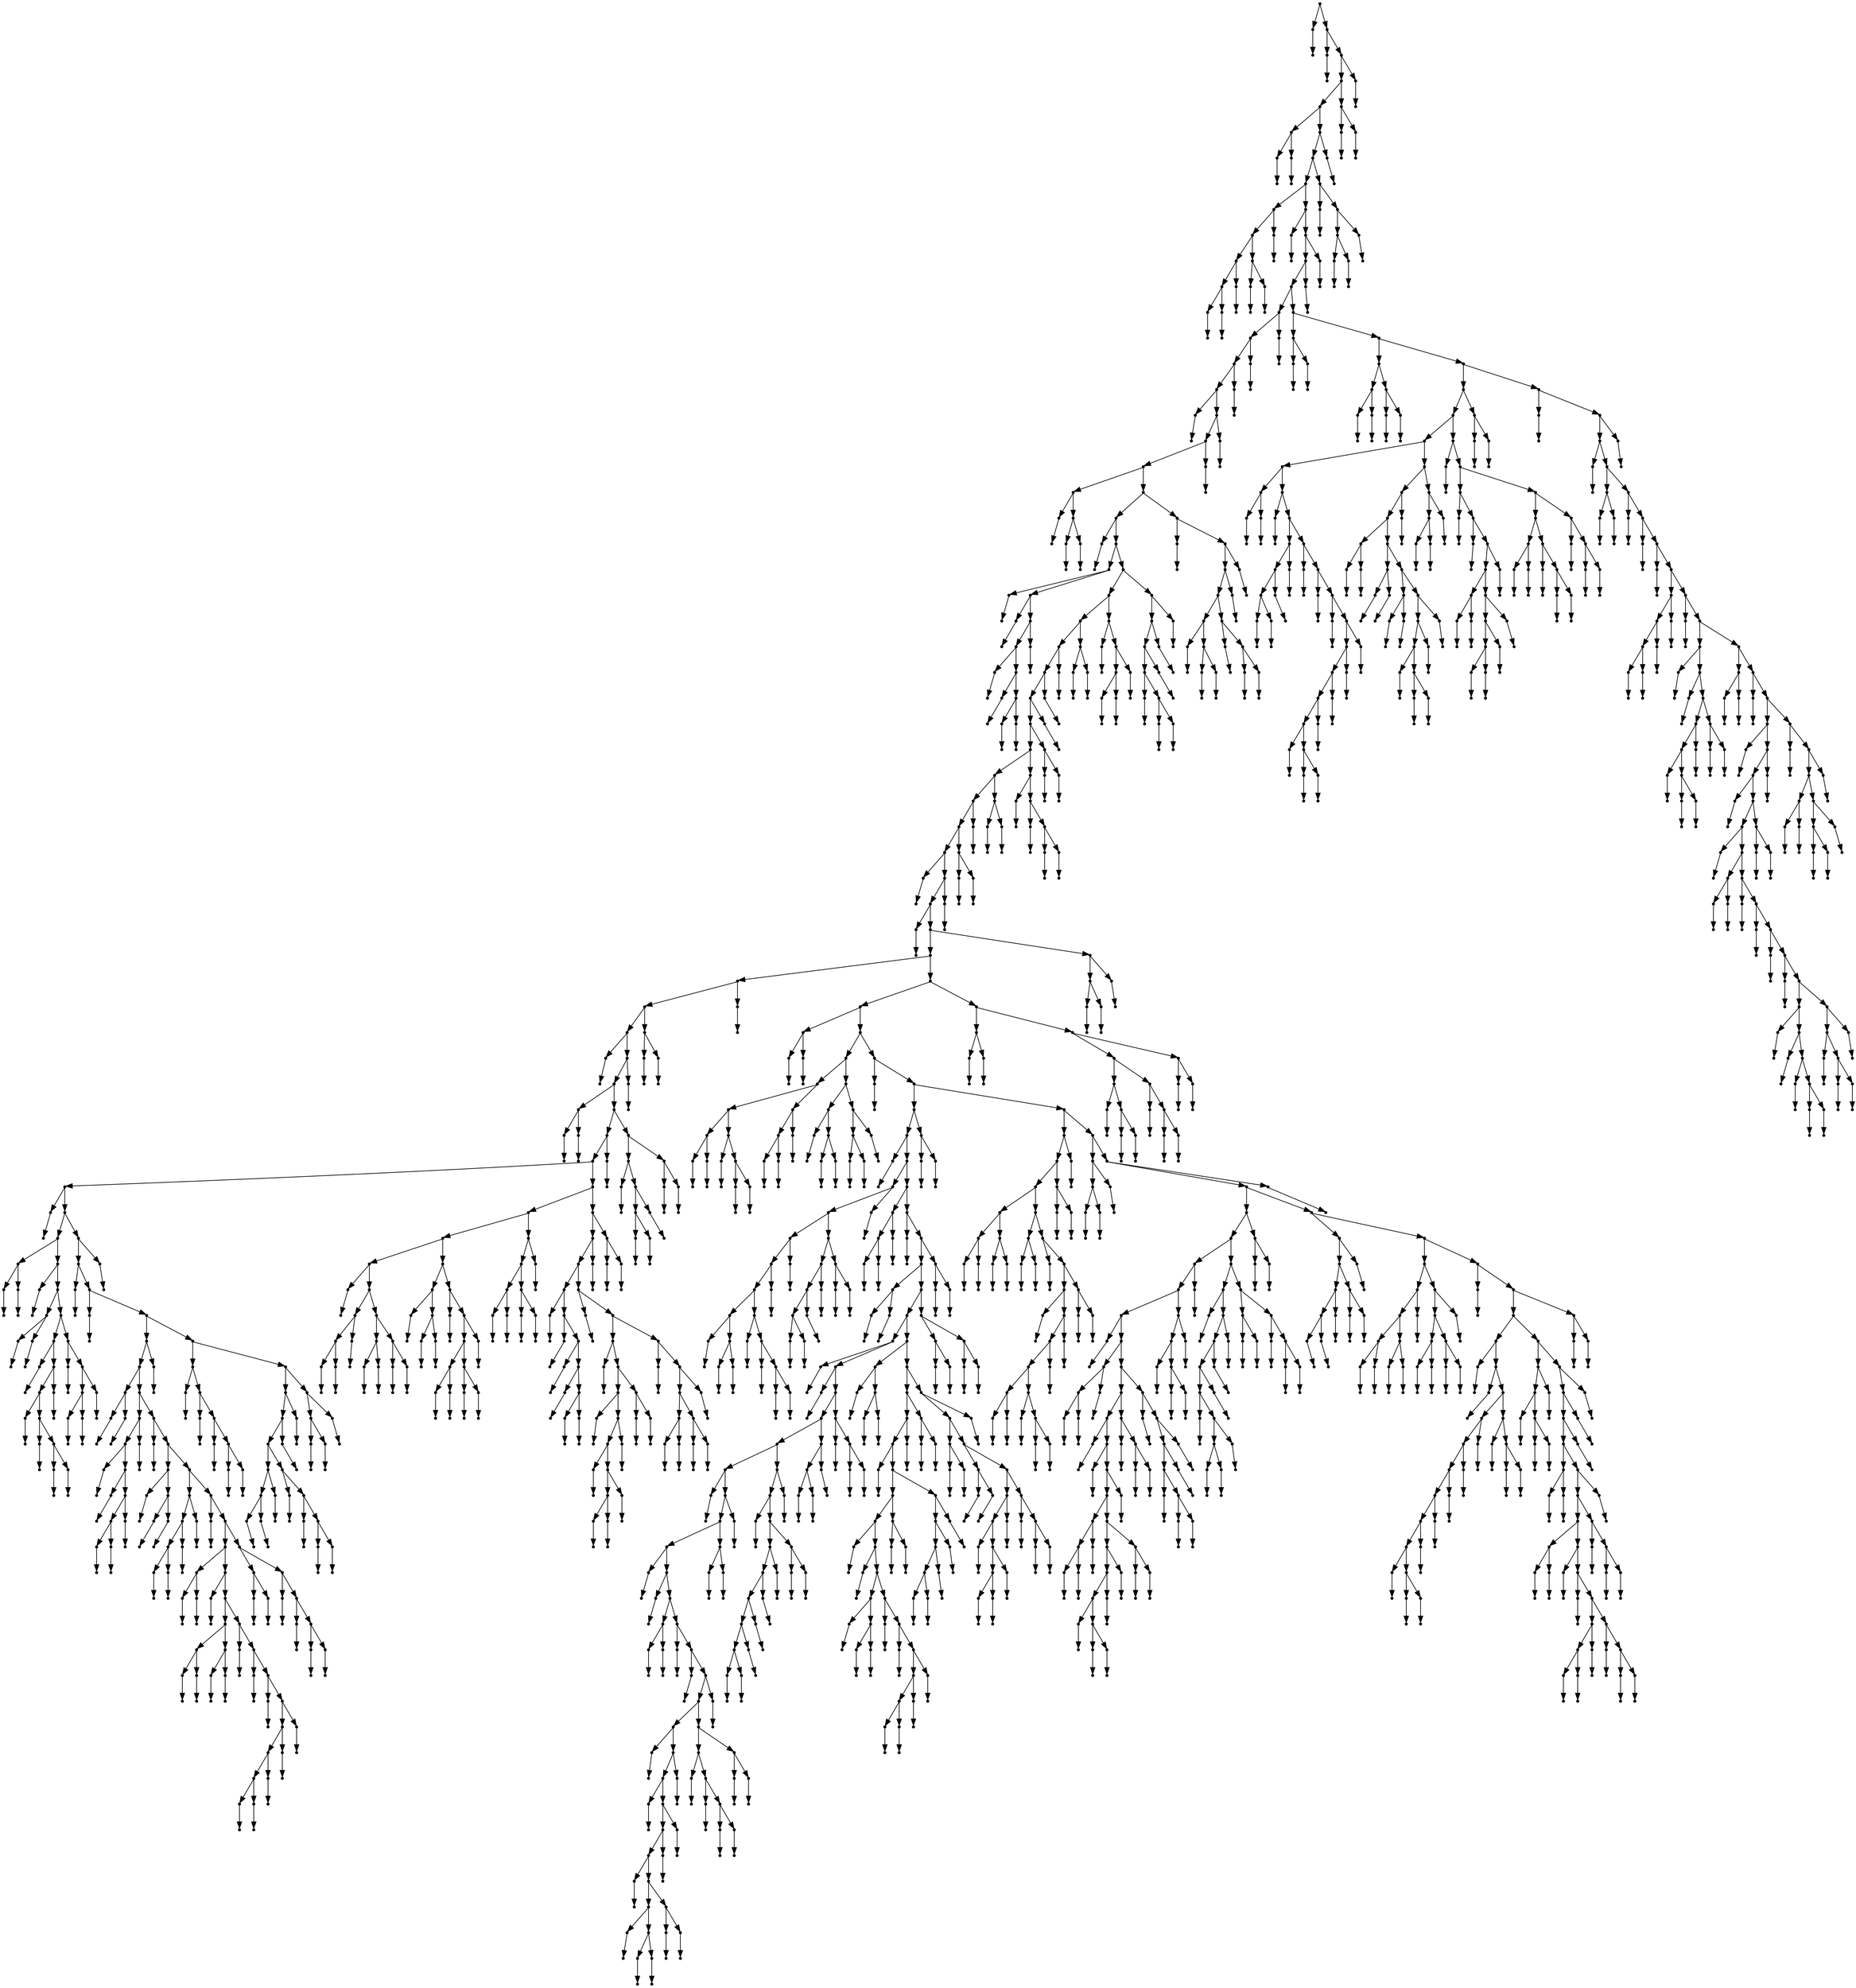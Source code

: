 digraph {
  1774 [shape=point];
  1 [shape=point];
  0 [shape=point];
  1773 [shape=point];
  3 [shape=point];
  2 [shape=point];
  1772 [shape=point];
  1769 [shape=point];
  1763 [shape=point];
  8 [shape=point];
  5 [shape=point];
  4 [shape=point];
  7 [shape=point];
  6 [shape=point];
  1762 [shape=point];
  1759 [shape=point];
  1747 [shape=point];
  25 [shape=point];
  22 [shape=point];
  16 [shape=point];
  13 [shape=point];
  10 [shape=point];
  9 [shape=point];
  12 [shape=point];
  11 [shape=point];
  15 [shape=point];
  14 [shape=point];
  21 [shape=point];
  18 [shape=point];
  17 [shape=point];
  20 [shape=point];
  19 [shape=point];
  24 [shape=point];
  23 [shape=point];
  1746 [shape=point];
  27 [shape=point];
  26 [shape=point];
  1745 [shape=point];
  1742 [shape=point];
  1739 [shape=point];
  1409 [shape=point];
  1406 [shape=point];
  1403 [shape=point];
  1400 [shape=point];
  29 [shape=point];
  28 [shape=point];
  1399 [shape=point];
  1396 [shape=point];
  1393 [shape=point];
  37 [shape=point];
  31 [shape=point];
  30 [shape=point];
  36 [shape=point];
  33 [shape=point];
  32 [shape=point];
  35 [shape=point];
  34 [shape=point];
  1392 [shape=point];
  1365 [shape=point];
  39 [shape=point];
  38 [shape=point];
  1364 [shape=point];
  59 [shape=point];
  41 [shape=point];
  40 [shape=point];
  58 [shape=point];
  43 [shape=point];
  42 [shape=point];
  57 [shape=point];
  54 [shape=point];
  45 [shape=point];
  44 [shape=point];
  53 [shape=point];
  47 [shape=point];
  46 [shape=point];
  52 [shape=point];
  49 [shape=point];
  48 [shape=point];
  51 [shape=point];
  50 [shape=point];
  56 [shape=point];
  55 [shape=point];
  1363 [shape=point];
  1345 [shape=point];
  1333 [shape=point];
  1327 [shape=point];
  1324 [shape=point];
  1321 [shape=point];
  1318 [shape=point];
  1312 [shape=point];
  1300 [shape=point];
  1294 [shape=point];
  1291 [shape=point];
  1285 [shape=point];
  61 [shape=point];
  60 [shape=point];
  1284 [shape=point];
  1281 [shape=point];
  63 [shape=point];
  62 [shape=point];
  1280 [shape=point];
  1271 [shape=point];
  470 [shape=point];
  467 [shape=point];
  461 [shape=point];
  65 [shape=point];
  64 [shape=point];
  460 [shape=point];
  457 [shape=point];
  70 [shape=point];
  67 [shape=point];
  66 [shape=point];
  69 [shape=point];
  68 [shape=point];
  456 [shape=point];
  438 [shape=point];
  435 [shape=point];
  294 [shape=point];
  72 [shape=point];
  71 [shape=point];
  293 [shape=point];
  116 [shape=point];
  77 [shape=point];
  74 [shape=point];
  73 [shape=point];
  76 [shape=point];
  75 [shape=point];
  115 [shape=point];
  79 [shape=point];
  78 [shape=point];
  114 [shape=point];
  84 [shape=point];
  81 [shape=point];
  80 [shape=point];
  83 [shape=point];
  82 [shape=point];
  113 [shape=point];
  101 [shape=point];
  86 [shape=point];
  85 [shape=point];
  100 [shape=point];
  97 [shape=point];
  88 [shape=point];
  87 [shape=point];
  96 [shape=point];
  90 [shape=point];
  89 [shape=point];
  95 [shape=point];
  92 [shape=point];
  91 [shape=point];
  94 [shape=point];
  93 [shape=point];
  99 [shape=point];
  98 [shape=point];
  112 [shape=point];
  103 [shape=point];
  102 [shape=point];
  111 [shape=point];
  108 [shape=point];
  105 [shape=point];
  104 [shape=point];
  107 [shape=point];
  106 [shape=point];
  110 [shape=point];
  109 [shape=point];
  292 [shape=point];
  289 [shape=point];
  118 [shape=point];
  117 [shape=point];
  288 [shape=point];
  120 [shape=point];
  119 [shape=point];
  287 [shape=point];
  236 [shape=point];
  233 [shape=point];
  125 [shape=point];
  122 [shape=point];
  121 [shape=point];
  124 [shape=point];
  123 [shape=point];
  232 [shape=point];
  142 [shape=point];
  139 [shape=point];
  127 [shape=point];
  126 [shape=point];
  138 [shape=point];
  129 [shape=point];
  128 [shape=point];
  137 [shape=point];
  134 [shape=point];
  131 [shape=point];
  130 [shape=point];
  133 [shape=point];
  132 [shape=point];
  136 [shape=point];
  135 [shape=point];
  141 [shape=point];
  140 [shape=point];
  231 [shape=point];
  144 [shape=point];
  143 [shape=point];
  230 [shape=point];
  152 [shape=point];
  146 [shape=point];
  145 [shape=point];
  151 [shape=point];
  148 [shape=point];
  147 [shape=point];
  150 [shape=point];
  149 [shape=point];
  229 [shape=point];
  163 [shape=point];
  160 [shape=point];
  157 [shape=point];
  154 [shape=point];
  153 [shape=point];
  156 [shape=point];
  155 [shape=point];
  159 [shape=point];
  158 [shape=point];
  162 [shape=point];
  161 [shape=point];
  228 [shape=point];
  165 [shape=point];
  164 [shape=point];
  227 [shape=point];
  209 [shape=point];
  170 [shape=point];
  167 [shape=point];
  166 [shape=point];
  169 [shape=point];
  168 [shape=point];
  208 [shape=point];
  172 [shape=point];
  171 [shape=point];
  207 [shape=point];
  183 [shape=point];
  177 [shape=point];
  174 [shape=point];
  173 [shape=point];
  176 [shape=point];
  175 [shape=point];
  182 [shape=point];
  179 [shape=point];
  178 [shape=point];
  181 [shape=point];
  180 [shape=point];
  206 [shape=point];
  185 [shape=point];
  184 [shape=point];
  205 [shape=point];
  187 [shape=point];
  186 [shape=point];
  204 [shape=point];
  189 [shape=point];
  188 [shape=point];
  203 [shape=point];
  200 [shape=point];
  197 [shape=point];
  194 [shape=point];
  191 [shape=point];
  190 [shape=point];
  193 [shape=point];
  192 [shape=point];
  196 [shape=point];
  195 [shape=point];
  199 [shape=point];
  198 [shape=point];
  202 [shape=point];
  201 [shape=point];
  226 [shape=point];
  214 [shape=point];
  211 [shape=point];
  210 [shape=point];
  213 [shape=point];
  212 [shape=point];
  225 [shape=point];
  216 [shape=point];
  215 [shape=point];
  224 [shape=point];
  218 [shape=point];
  217 [shape=point];
  223 [shape=point];
  220 [shape=point];
  219 [shape=point];
  222 [shape=point];
  221 [shape=point];
  235 [shape=point];
  234 [shape=point];
  286 [shape=point];
  250 [shape=point];
  238 [shape=point];
  237 [shape=point];
  249 [shape=point];
  240 [shape=point];
  239 [shape=point];
  248 [shape=point];
  242 [shape=point];
  241 [shape=point];
  247 [shape=point];
  244 [shape=point];
  243 [shape=point];
  246 [shape=point];
  245 [shape=point];
  285 [shape=point];
  276 [shape=point];
  273 [shape=point];
  270 [shape=point];
  258 [shape=point];
  255 [shape=point];
  252 [shape=point];
  251 [shape=point];
  254 [shape=point];
  253 [shape=point];
  257 [shape=point];
  256 [shape=point];
  269 [shape=point];
  260 [shape=point];
  259 [shape=point];
  268 [shape=point];
  262 [shape=point];
  261 [shape=point];
  267 [shape=point];
  264 [shape=point];
  263 [shape=point];
  266 [shape=point];
  265 [shape=point];
  272 [shape=point];
  271 [shape=point];
  275 [shape=point];
  274 [shape=point];
  284 [shape=point];
  281 [shape=point];
  278 [shape=point];
  277 [shape=point];
  280 [shape=point];
  279 [shape=point];
  283 [shape=point];
  282 [shape=point];
  291 [shape=point];
  290 [shape=point];
  434 [shape=point];
  359 [shape=point];
  344 [shape=point];
  317 [shape=point];
  296 [shape=point];
  295 [shape=point];
  316 [shape=point];
  304 [shape=point];
  301 [shape=point];
  298 [shape=point];
  297 [shape=point];
  300 [shape=point];
  299 [shape=point];
  303 [shape=point];
  302 [shape=point];
  315 [shape=point];
  309 [shape=point];
  306 [shape=point];
  305 [shape=point];
  308 [shape=point];
  307 [shape=point];
  314 [shape=point];
  311 [shape=point];
  310 [shape=point];
  313 [shape=point];
  312 [shape=point];
  343 [shape=point];
  325 [shape=point];
  319 [shape=point];
  318 [shape=point];
  324 [shape=point];
  321 [shape=point];
  320 [shape=point];
  323 [shape=point];
  322 [shape=point];
  342 [shape=point];
  327 [shape=point];
  326 [shape=point];
  341 [shape=point];
  338 [shape=point];
  332 [shape=point];
  329 [shape=point];
  328 [shape=point];
  331 [shape=point];
  330 [shape=point];
  337 [shape=point];
  334 [shape=point];
  333 [shape=point];
  336 [shape=point];
  335 [shape=point];
  340 [shape=point];
  339 [shape=point];
  358 [shape=point];
  355 [shape=point];
  349 [shape=point];
  346 [shape=point];
  345 [shape=point];
  348 [shape=point];
  347 [shape=point];
  354 [shape=point];
  351 [shape=point];
  350 [shape=point];
  353 [shape=point];
  352 [shape=point];
  357 [shape=point];
  356 [shape=point];
  433 [shape=point];
  427 [shape=point];
  424 [shape=point];
  376 [shape=point];
  361 [shape=point];
  360 [shape=point];
  375 [shape=point];
  363 [shape=point];
  362 [shape=point];
  374 [shape=point];
  365 [shape=point];
  364 [shape=point];
  373 [shape=point];
  367 [shape=point];
  366 [shape=point];
  372 [shape=point];
  369 [shape=point];
  368 [shape=point];
  371 [shape=point];
  370 [shape=point];
  423 [shape=point];
  378 [shape=point];
  377 [shape=point];
  422 [shape=point];
  404 [shape=point];
  380 [shape=point];
  379 [shape=point];
  403 [shape=point];
  397 [shape=point];
  382 [shape=point];
  381 [shape=point];
  396 [shape=point];
  393 [shape=point];
  384 [shape=point];
  383 [shape=point];
  392 [shape=point];
  389 [shape=point];
  386 [shape=point];
  385 [shape=point];
  388 [shape=point];
  387 [shape=point];
  391 [shape=point];
  390 [shape=point];
  395 [shape=point];
  394 [shape=point];
  402 [shape=point];
  399 [shape=point];
  398 [shape=point];
  401 [shape=point];
  400 [shape=point];
  421 [shape=point];
  406 [shape=point];
  405 [shape=point];
  420 [shape=point];
  417 [shape=point];
  411 [shape=point];
  408 [shape=point];
  407 [shape=point];
  410 [shape=point];
  409 [shape=point];
  416 [shape=point];
  413 [shape=point];
  412 [shape=point];
  415 [shape=point];
  414 [shape=point];
  419 [shape=point];
  418 [shape=point];
  426 [shape=point];
  425 [shape=point];
  432 [shape=point];
  429 [shape=point];
  428 [shape=point];
  431 [shape=point];
  430 [shape=point];
  437 [shape=point];
  436 [shape=point];
  455 [shape=point];
  449 [shape=point];
  440 [shape=point];
  439 [shape=point];
  448 [shape=point];
  445 [shape=point];
  442 [shape=point];
  441 [shape=point];
  444 [shape=point];
  443 [shape=point];
  447 [shape=point];
  446 [shape=point];
  454 [shape=point];
  451 [shape=point];
  450 [shape=point];
  453 [shape=point];
  452 [shape=point];
  459 [shape=point];
  458 [shape=point];
  466 [shape=point];
  463 [shape=point];
  462 [shape=point];
  465 [shape=point];
  464 [shape=point];
  469 [shape=point];
  468 [shape=point];
  1270 [shape=point];
  1240 [shape=point];
  475 [shape=point];
  472 [shape=point];
  471 [shape=point];
  474 [shape=point];
  473 [shape=point];
  1239 [shape=point];
  516 [shape=point];
  498 [shape=point];
  489 [shape=point];
  480 [shape=point];
  477 [shape=point];
  476 [shape=point];
  479 [shape=point];
  478 [shape=point];
  488 [shape=point];
  482 [shape=point];
  481 [shape=point];
  487 [shape=point];
  484 [shape=point];
  483 [shape=point];
  486 [shape=point];
  485 [shape=point];
  497 [shape=point];
  494 [shape=point];
  491 [shape=point];
  490 [shape=point];
  493 [shape=point];
  492 [shape=point];
  496 [shape=point];
  495 [shape=point];
  515 [shape=point];
  506 [shape=point];
  500 [shape=point];
  499 [shape=point];
  505 [shape=point];
  502 [shape=point];
  501 [shape=point];
  504 [shape=point];
  503 [shape=point];
  514 [shape=point];
  511 [shape=point];
  508 [shape=point];
  507 [shape=point];
  510 [shape=point];
  509 [shape=point];
  513 [shape=point];
  512 [shape=point];
  1238 [shape=point];
  518 [shape=point];
  517 [shape=point];
  1237 [shape=point];
  862 [shape=point];
  856 [shape=point];
  520 [shape=point];
  519 [shape=point];
  855 [shape=point];
  567 [shape=point];
  564 [shape=point];
  546 [shape=point];
  543 [shape=point];
  540 [shape=point];
  528 [shape=point];
  522 [shape=point];
  521 [shape=point];
  527 [shape=point];
  524 [shape=point];
  523 [shape=point];
  526 [shape=point];
  525 [shape=point];
  539 [shape=point];
  530 [shape=point];
  529 [shape=point];
  538 [shape=point];
  532 [shape=point];
  531 [shape=point];
  537 [shape=point];
  534 [shape=point];
  533 [shape=point];
  536 [shape=point];
  535 [shape=point];
  542 [shape=point];
  541 [shape=point];
  545 [shape=point];
  544 [shape=point];
  563 [shape=point];
  557 [shape=point];
  554 [shape=point];
  551 [shape=point];
  548 [shape=point];
  547 [shape=point];
  550 [shape=point];
  549 [shape=point];
  553 [shape=point];
  552 [shape=point];
  556 [shape=point];
  555 [shape=point];
  562 [shape=point];
  559 [shape=point];
  558 [shape=point];
  561 [shape=point];
  560 [shape=point];
  566 [shape=point];
  565 [shape=point];
  854 [shape=point];
  575 [shape=point];
  572 [shape=point];
  569 [shape=point];
  568 [shape=point];
  571 [shape=point];
  570 [shape=point];
  574 [shape=point];
  573 [shape=point];
  853 [shape=point];
  577 [shape=point];
  576 [shape=point];
  852 [shape=point];
  846 [shape=point];
  582 [shape=point];
  579 [shape=point];
  578 [shape=point];
  581 [shape=point];
  580 [shape=point];
  845 [shape=point];
  833 [shape=point];
  719 [shape=point];
  584 [shape=point];
  583 [shape=point];
  718 [shape=point];
  586 [shape=point];
  585 [shape=point];
  717 [shape=point];
  708 [shape=point];
  699 [shape=point];
  669 [shape=point];
  588 [shape=point];
  587 [shape=point];
  668 [shape=point];
  665 [shape=point];
  659 [shape=point];
  590 [shape=point];
  589 [shape=point];
  658 [shape=point];
  592 [shape=point];
  591 [shape=point];
  657 [shape=point];
  597 [shape=point];
  594 [shape=point];
  593 [shape=point];
  596 [shape=point];
  595 [shape=point];
  656 [shape=point];
  599 [shape=point];
  598 [shape=point];
  655 [shape=point];
  601 [shape=point];
  600 [shape=point];
  654 [shape=point];
  651 [shape=point];
  633 [shape=point];
  603 [shape=point];
  602 [shape=point];
  632 [shape=point];
  629 [shape=point];
  605 [shape=point];
  604 [shape=point];
  628 [shape=point];
  625 [shape=point];
  622 [shape=point];
  607 [shape=point];
  606 [shape=point];
  621 [shape=point];
  615 [shape=point];
  609 [shape=point];
  608 [shape=point];
  614 [shape=point];
  611 [shape=point];
  610 [shape=point];
  613 [shape=point];
  612 [shape=point];
  620 [shape=point];
  617 [shape=point];
  616 [shape=point];
  619 [shape=point];
  618 [shape=point];
  624 [shape=point];
  623 [shape=point];
  627 [shape=point];
  626 [shape=point];
  631 [shape=point];
  630 [shape=point];
  650 [shape=point];
  644 [shape=point];
  635 [shape=point];
  634 [shape=point];
  643 [shape=point];
  637 [shape=point];
  636 [shape=point];
  642 [shape=point];
  639 [shape=point];
  638 [shape=point];
  641 [shape=point];
  640 [shape=point];
  649 [shape=point];
  646 [shape=point];
  645 [shape=point];
  648 [shape=point];
  647 [shape=point];
  653 [shape=point];
  652 [shape=point];
  664 [shape=point];
  661 [shape=point];
  660 [shape=point];
  663 [shape=point];
  662 [shape=point];
  667 [shape=point];
  666 [shape=point];
  698 [shape=point];
  695 [shape=point];
  671 [shape=point];
  670 [shape=point];
  694 [shape=point];
  688 [shape=point];
  685 [shape=point];
  682 [shape=point];
  679 [shape=point];
  676 [shape=point];
  673 [shape=point];
  672 [shape=point];
  675 [shape=point];
  674 [shape=point];
  678 [shape=point];
  677 [shape=point];
  681 [shape=point];
  680 [shape=point];
  684 [shape=point];
  683 [shape=point];
  687 [shape=point];
  686 [shape=point];
  693 [shape=point];
  690 [shape=point];
  689 [shape=point];
  692 [shape=point];
  691 [shape=point];
  697 [shape=point];
  696 [shape=point];
  707 [shape=point];
  704 [shape=point];
  701 [shape=point];
  700 [shape=point];
  703 [shape=point];
  702 [shape=point];
  706 [shape=point];
  705 [shape=point];
  716 [shape=point];
  710 [shape=point];
  709 [shape=point];
  715 [shape=point];
  712 [shape=point];
  711 [shape=point];
  714 [shape=point];
  713 [shape=point];
  832 [shape=point];
  727 [shape=point];
  721 [shape=point];
  720 [shape=point];
  726 [shape=point];
  723 [shape=point];
  722 [shape=point];
  725 [shape=point];
  724 [shape=point];
  831 [shape=point];
  792 [shape=point];
  786 [shape=point];
  783 [shape=point];
  729 [shape=point];
  728 [shape=point];
  782 [shape=point];
  767 [shape=point];
  761 [shape=point];
  731 [shape=point];
  730 [shape=point];
  760 [shape=point];
  733 [shape=point];
  732 [shape=point];
  759 [shape=point];
  741 [shape=point];
  735 [shape=point];
  734 [shape=point];
  740 [shape=point];
  737 [shape=point];
  736 [shape=point];
  739 [shape=point];
  738 [shape=point];
  758 [shape=point];
  743 [shape=point];
  742 [shape=point];
  757 [shape=point];
  745 [shape=point];
  744 [shape=point];
  756 [shape=point];
  753 [shape=point];
  750 [shape=point];
  747 [shape=point];
  746 [shape=point];
  749 [shape=point];
  748 [shape=point];
  752 [shape=point];
  751 [shape=point];
  755 [shape=point];
  754 [shape=point];
  766 [shape=point];
  763 [shape=point];
  762 [shape=point];
  765 [shape=point];
  764 [shape=point];
  781 [shape=point];
  778 [shape=point];
  775 [shape=point];
  772 [shape=point];
  769 [shape=point];
  768 [shape=point];
  771 [shape=point];
  770 [shape=point];
  774 [shape=point];
  773 [shape=point];
  777 [shape=point];
  776 [shape=point];
  780 [shape=point];
  779 [shape=point];
  785 [shape=point];
  784 [shape=point];
  791 [shape=point];
  788 [shape=point];
  787 [shape=point];
  790 [shape=point];
  789 [shape=point];
  830 [shape=point];
  827 [shape=point];
  797 [shape=point];
  794 [shape=point];
  793 [shape=point];
  796 [shape=point];
  795 [shape=point];
  826 [shape=point];
  802 [shape=point];
  799 [shape=point];
  798 [shape=point];
  801 [shape=point];
  800 [shape=point];
  825 [shape=point];
  816 [shape=point];
  813 [shape=point];
  804 [shape=point];
  803 [shape=point];
  812 [shape=point];
  809 [shape=point];
  806 [shape=point];
  805 [shape=point];
  808 [shape=point];
  807 [shape=point];
  811 [shape=point];
  810 [shape=point];
  815 [shape=point];
  814 [shape=point];
  824 [shape=point];
  818 [shape=point];
  817 [shape=point];
  823 [shape=point];
  820 [shape=point];
  819 [shape=point];
  822 [shape=point];
  821 [shape=point];
  829 [shape=point];
  828 [shape=point];
  844 [shape=point];
  838 [shape=point];
  835 [shape=point];
  834 [shape=point];
  837 [shape=point];
  836 [shape=point];
  843 [shape=point];
  840 [shape=point];
  839 [shape=point];
  842 [shape=point];
  841 [shape=point];
  851 [shape=point];
  848 [shape=point];
  847 [shape=point];
  850 [shape=point];
  849 [shape=point];
  861 [shape=point];
  858 [shape=point];
  857 [shape=point];
  860 [shape=point];
  859 [shape=point];
  1236 [shape=point];
  921 [shape=point];
  918 [shape=point];
  912 [shape=point];
  873 [shape=point];
  867 [shape=point];
  864 [shape=point];
  863 [shape=point];
  866 [shape=point];
  865 [shape=point];
  872 [shape=point];
  869 [shape=point];
  868 [shape=point];
  871 [shape=point];
  870 [shape=point];
  911 [shape=point];
  878 [shape=point];
  875 [shape=point];
  874 [shape=point];
  877 [shape=point];
  876 [shape=point];
  910 [shape=point];
  880 [shape=point];
  879 [shape=point];
  909 [shape=point];
  903 [shape=point];
  882 [shape=point];
  881 [shape=point];
  902 [shape=point];
  899 [shape=point];
  896 [shape=point];
  887 [shape=point];
  884 [shape=point];
  883 [shape=point];
  886 [shape=point];
  885 [shape=point];
  895 [shape=point];
  889 [shape=point];
  888 [shape=point];
  894 [shape=point];
  891 [shape=point];
  890 [shape=point];
  893 [shape=point];
  892 [shape=point];
  898 [shape=point];
  897 [shape=point];
  901 [shape=point];
  900 [shape=point];
  908 [shape=point];
  905 [shape=point];
  904 [shape=point];
  907 [shape=point];
  906 [shape=point];
  917 [shape=point];
  914 [shape=point];
  913 [shape=point];
  916 [shape=point];
  915 [shape=point];
  920 [shape=point];
  919 [shape=point];
  1235 [shape=point];
  929 [shape=point];
  926 [shape=point];
  923 [shape=point];
  922 [shape=point];
  925 [shape=point];
  924 [shape=point];
  928 [shape=point];
  927 [shape=point];
  1234 [shape=point];
  1231 [shape=point];
  1066 [shape=point];
  1060 [shape=point];
  1021 [shape=point];
  1018 [shape=point];
  1006 [shape=point];
  931 [shape=point];
  930 [shape=point];
  1005 [shape=point];
  939 [shape=point];
  936 [shape=point];
  933 [shape=point];
  932 [shape=point];
  935 [shape=point];
  934 [shape=point];
  938 [shape=point];
  937 [shape=point];
  1004 [shape=point];
  986 [shape=point];
  977 [shape=point];
  941 [shape=point];
  940 [shape=point];
  976 [shape=point];
  943 [shape=point];
  942 [shape=point];
  975 [shape=point];
  972 [shape=point];
  951 [shape=point];
  948 [shape=point];
  945 [shape=point];
  944 [shape=point];
  947 [shape=point];
  946 [shape=point];
  950 [shape=point];
  949 [shape=point];
  971 [shape=point];
  965 [shape=point];
  962 [shape=point];
  959 [shape=point];
  953 [shape=point];
  952 [shape=point];
  958 [shape=point];
  955 [shape=point];
  954 [shape=point];
  957 [shape=point];
  956 [shape=point];
  961 [shape=point];
  960 [shape=point];
  964 [shape=point];
  963 [shape=point];
  970 [shape=point];
  967 [shape=point];
  966 [shape=point];
  969 [shape=point];
  968 [shape=point];
  974 [shape=point];
  973 [shape=point];
  985 [shape=point];
  979 [shape=point];
  978 [shape=point];
  984 [shape=point];
  981 [shape=point];
  980 [shape=point];
  983 [shape=point];
  982 [shape=point];
  1003 [shape=point];
  988 [shape=point];
  987 [shape=point];
  1002 [shape=point];
  999 [shape=point];
  996 [shape=point];
  990 [shape=point];
  989 [shape=point];
  995 [shape=point];
  992 [shape=point];
  991 [shape=point];
  994 [shape=point];
  993 [shape=point];
  998 [shape=point];
  997 [shape=point];
  1001 [shape=point];
  1000 [shape=point];
  1017 [shape=point];
  1014 [shape=point];
  1008 [shape=point];
  1007 [shape=point];
  1013 [shape=point];
  1010 [shape=point];
  1009 [shape=point];
  1012 [shape=point];
  1011 [shape=point];
  1016 [shape=point];
  1015 [shape=point];
  1020 [shape=point];
  1019 [shape=point];
  1059 [shape=point];
  1044 [shape=point];
  1023 [shape=point];
  1022 [shape=point];
  1043 [shape=point];
  1040 [shape=point];
  1037 [shape=point];
  1034 [shape=point];
  1025 [shape=point];
  1024 [shape=point];
  1033 [shape=point];
  1030 [shape=point];
  1027 [shape=point];
  1026 [shape=point];
  1029 [shape=point];
  1028 [shape=point];
  1032 [shape=point];
  1031 [shape=point];
  1036 [shape=point];
  1035 [shape=point];
  1039 [shape=point];
  1038 [shape=point];
  1042 [shape=point];
  1041 [shape=point];
  1058 [shape=point];
  1049 [shape=point];
  1046 [shape=point];
  1045 [shape=point];
  1048 [shape=point];
  1047 [shape=point];
  1057 [shape=point];
  1051 [shape=point];
  1050 [shape=point];
  1056 [shape=point];
  1053 [shape=point];
  1052 [shape=point];
  1055 [shape=point];
  1054 [shape=point];
  1065 [shape=point];
  1062 [shape=point];
  1061 [shape=point];
  1064 [shape=point];
  1063 [shape=point];
  1230 [shape=point];
  1083 [shape=point];
  1080 [shape=point];
  1074 [shape=point];
  1071 [shape=point];
  1068 [shape=point];
  1067 [shape=point];
  1070 [shape=point];
  1069 [shape=point];
  1073 [shape=point];
  1072 [shape=point];
  1079 [shape=point];
  1076 [shape=point];
  1075 [shape=point];
  1078 [shape=point];
  1077 [shape=point];
  1082 [shape=point];
  1081 [shape=point];
  1229 [shape=point];
  1112 [shape=point];
  1097 [shape=point];
  1094 [shape=point];
  1088 [shape=point];
  1085 [shape=point];
  1084 [shape=point];
  1087 [shape=point];
  1086 [shape=point];
  1093 [shape=point];
  1090 [shape=point];
  1089 [shape=point];
  1092 [shape=point];
  1091 [shape=point];
  1096 [shape=point];
  1095 [shape=point];
  1111 [shape=point];
  1108 [shape=point];
  1102 [shape=point];
  1099 [shape=point];
  1098 [shape=point];
  1101 [shape=point];
  1100 [shape=point];
  1107 [shape=point];
  1104 [shape=point];
  1103 [shape=point];
  1106 [shape=point];
  1105 [shape=point];
  1110 [shape=point];
  1109 [shape=point];
  1228 [shape=point];
  1114 [shape=point];
  1113 [shape=point];
  1227 [shape=point];
  1221 [shape=point];
  1152 [shape=point];
  1116 [shape=point];
  1115 [shape=point];
  1151 [shape=point];
  1118 [shape=point];
  1117 [shape=point];
  1150 [shape=point];
  1141 [shape=point];
  1138 [shape=point];
  1135 [shape=point];
  1132 [shape=point];
  1129 [shape=point];
  1126 [shape=point];
  1120 [shape=point];
  1119 [shape=point];
  1125 [shape=point];
  1122 [shape=point];
  1121 [shape=point];
  1124 [shape=point];
  1123 [shape=point];
  1128 [shape=point];
  1127 [shape=point];
  1131 [shape=point];
  1130 [shape=point];
  1134 [shape=point];
  1133 [shape=point];
  1137 [shape=point];
  1136 [shape=point];
  1140 [shape=point];
  1139 [shape=point];
  1149 [shape=point];
  1143 [shape=point];
  1142 [shape=point];
  1148 [shape=point];
  1145 [shape=point];
  1144 [shape=point];
  1147 [shape=point];
  1146 [shape=point];
  1220 [shape=point];
  1163 [shape=point];
  1160 [shape=point];
  1154 [shape=point];
  1153 [shape=point];
  1159 [shape=point];
  1156 [shape=point];
  1155 [shape=point];
  1158 [shape=point];
  1157 [shape=point];
  1162 [shape=point];
  1161 [shape=point];
  1219 [shape=point];
  1216 [shape=point];
  1213 [shape=point];
  1210 [shape=point];
  1168 [shape=point];
  1165 [shape=point];
  1164 [shape=point];
  1167 [shape=point];
  1166 [shape=point];
  1209 [shape=point];
  1206 [shape=point];
  1197 [shape=point];
  1173 [shape=point];
  1170 [shape=point];
  1169 [shape=point];
  1172 [shape=point];
  1171 [shape=point];
  1196 [shape=point];
  1175 [shape=point];
  1174 [shape=point];
  1195 [shape=point];
  1177 [shape=point];
  1176 [shape=point];
  1194 [shape=point];
  1185 [shape=point];
  1182 [shape=point];
  1179 [shape=point];
  1178 [shape=point];
  1181 [shape=point];
  1180 [shape=point];
  1184 [shape=point];
  1183 [shape=point];
  1193 [shape=point];
  1187 [shape=point];
  1186 [shape=point];
  1192 [shape=point];
  1189 [shape=point];
  1188 [shape=point];
  1191 [shape=point];
  1190 [shape=point];
  1205 [shape=point];
  1199 [shape=point];
  1198 [shape=point];
  1204 [shape=point];
  1201 [shape=point];
  1200 [shape=point];
  1203 [shape=point];
  1202 [shape=point];
  1208 [shape=point];
  1207 [shape=point];
  1212 [shape=point];
  1211 [shape=point];
  1215 [shape=point];
  1214 [shape=point];
  1218 [shape=point];
  1217 [shape=point];
  1226 [shape=point];
  1223 [shape=point];
  1222 [shape=point];
  1225 [shape=point];
  1224 [shape=point];
  1233 [shape=point];
  1232 [shape=point];
  1269 [shape=point];
  1245 [shape=point];
  1242 [shape=point];
  1241 [shape=point];
  1244 [shape=point];
  1243 [shape=point];
  1268 [shape=point];
  1262 [shape=point];
  1253 [shape=point];
  1247 [shape=point];
  1246 [shape=point];
  1252 [shape=point];
  1249 [shape=point];
  1248 [shape=point];
  1251 [shape=point];
  1250 [shape=point];
  1261 [shape=point];
  1255 [shape=point];
  1254 [shape=point];
  1260 [shape=point];
  1257 [shape=point];
  1256 [shape=point];
  1259 [shape=point];
  1258 [shape=point];
  1267 [shape=point];
  1264 [shape=point];
  1263 [shape=point];
  1266 [shape=point];
  1265 [shape=point];
  1279 [shape=point];
  1276 [shape=point];
  1273 [shape=point];
  1272 [shape=point];
  1275 [shape=point];
  1274 [shape=point];
  1278 [shape=point];
  1277 [shape=point];
  1283 [shape=point];
  1282 [shape=point];
  1290 [shape=point];
  1287 [shape=point];
  1286 [shape=point];
  1289 [shape=point];
  1288 [shape=point];
  1293 [shape=point];
  1292 [shape=point];
  1299 [shape=point];
  1296 [shape=point];
  1295 [shape=point];
  1298 [shape=point];
  1297 [shape=point];
  1311 [shape=point];
  1302 [shape=point];
  1301 [shape=point];
  1310 [shape=point];
  1304 [shape=point];
  1303 [shape=point];
  1309 [shape=point];
  1306 [shape=point];
  1305 [shape=point];
  1308 [shape=point];
  1307 [shape=point];
  1317 [shape=point];
  1314 [shape=point];
  1313 [shape=point];
  1316 [shape=point];
  1315 [shape=point];
  1320 [shape=point];
  1319 [shape=point];
  1323 [shape=point];
  1322 [shape=point];
  1326 [shape=point];
  1325 [shape=point];
  1332 [shape=point];
  1329 [shape=point];
  1328 [shape=point];
  1331 [shape=point];
  1330 [shape=point];
  1344 [shape=point];
  1335 [shape=point];
  1334 [shape=point];
  1343 [shape=point];
  1340 [shape=point];
  1337 [shape=point];
  1336 [shape=point];
  1339 [shape=point];
  1338 [shape=point];
  1342 [shape=point];
  1341 [shape=point];
  1362 [shape=point];
  1359 [shape=point];
  1356 [shape=point];
  1353 [shape=point];
  1347 [shape=point];
  1346 [shape=point];
  1352 [shape=point];
  1349 [shape=point];
  1348 [shape=point];
  1351 [shape=point];
  1350 [shape=point];
  1355 [shape=point];
  1354 [shape=point];
  1358 [shape=point];
  1357 [shape=point];
  1361 [shape=point];
  1360 [shape=point];
  1391 [shape=point];
  1367 [shape=point];
  1366 [shape=point];
  1390 [shape=point];
  1387 [shape=point];
  1384 [shape=point];
  1375 [shape=point];
  1369 [shape=point];
  1368 [shape=point];
  1374 [shape=point];
  1371 [shape=point];
  1370 [shape=point];
  1373 [shape=point];
  1372 [shape=point];
  1383 [shape=point];
  1377 [shape=point];
  1376 [shape=point];
  1382 [shape=point];
  1379 [shape=point];
  1378 [shape=point];
  1381 [shape=point];
  1380 [shape=point];
  1386 [shape=point];
  1385 [shape=point];
  1389 [shape=point];
  1388 [shape=point];
  1395 [shape=point];
  1394 [shape=point];
  1398 [shape=point];
  1397 [shape=point];
  1402 [shape=point];
  1401 [shape=point];
  1405 [shape=point];
  1404 [shape=point];
  1408 [shape=point];
  1407 [shape=point];
  1738 [shape=point];
  1414 [shape=point];
  1411 [shape=point];
  1410 [shape=point];
  1413 [shape=point];
  1412 [shape=point];
  1737 [shape=point];
  1425 [shape=point];
  1419 [shape=point];
  1416 [shape=point];
  1415 [shape=point];
  1418 [shape=point];
  1417 [shape=point];
  1424 [shape=point];
  1421 [shape=point];
  1420 [shape=point];
  1423 [shape=point];
  1422 [shape=point];
  1736 [shape=point];
  1580 [shape=point];
  1574 [shape=point];
  1520 [shape=point];
  1475 [shape=point];
  1430 [shape=point];
  1427 [shape=point];
  1426 [shape=point];
  1429 [shape=point];
  1428 [shape=point];
  1474 [shape=point];
  1432 [shape=point];
  1431 [shape=point];
  1473 [shape=point];
  1443 [shape=point];
  1440 [shape=point];
  1437 [shape=point];
  1434 [shape=point];
  1433 [shape=point];
  1436 [shape=point];
  1435 [shape=point];
  1439 [shape=point];
  1438 [shape=point];
  1442 [shape=point];
  1441 [shape=point];
  1472 [shape=point];
  1445 [shape=point];
  1444 [shape=point];
  1471 [shape=point];
  1447 [shape=point];
  1446 [shape=point];
  1470 [shape=point];
  1449 [shape=point];
  1448 [shape=point];
  1469 [shape=point];
  1466 [shape=point];
  1463 [shape=point];
  1460 [shape=point];
  1457 [shape=point];
  1451 [shape=point];
  1450 [shape=point];
  1456 [shape=point];
  1453 [shape=point];
  1452 [shape=point];
  1455 [shape=point];
  1454 [shape=point];
  1459 [shape=point];
  1458 [shape=point];
  1462 [shape=point];
  1461 [shape=point];
  1465 [shape=point];
  1464 [shape=point];
  1468 [shape=point];
  1467 [shape=point];
  1519 [shape=point];
  1510 [shape=point];
  1507 [shape=point];
  1480 [shape=point];
  1477 [shape=point];
  1476 [shape=point];
  1479 [shape=point];
  1478 [shape=point];
  1506 [shape=point];
  1485 [shape=point];
  1482 [shape=point];
  1481 [shape=point];
  1484 [shape=point];
  1483 [shape=point];
  1505 [shape=point];
  1490 [shape=point];
  1487 [shape=point];
  1486 [shape=point];
  1489 [shape=point];
  1488 [shape=point];
  1504 [shape=point];
  1501 [shape=point];
  1498 [shape=point];
  1492 [shape=point];
  1491 [shape=point];
  1497 [shape=point];
  1494 [shape=point];
  1493 [shape=point];
  1496 [shape=point];
  1495 [shape=point];
  1500 [shape=point];
  1499 [shape=point];
  1503 [shape=point];
  1502 [shape=point];
  1509 [shape=point];
  1508 [shape=point];
  1518 [shape=point];
  1515 [shape=point];
  1512 [shape=point];
  1511 [shape=point];
  1514 [shape=point];
  1513 [shape=point];
  1517 [shape=point];
  1516 [shape=point];
  1573 [shape=point];
  1522 [shape=point];
  1521 [shape=point];
  1572 [shape=point];
  1548 [shape=point];
  1524 [shape=point];
  1523 [shape=point];
  1547 [shape=point];
  1526 [shape=point];
  1525 [shape=point];
  1546 [shape=point];
  1543 [shape=point];
  1531 [shape=point];
  1528 [shape=point];
  1527 [shape=point];
  1530 [shape=point];
  1529 [shape=point];
  1542 [shape=point];
  1539 [shape=point];
  1536 [shape=point];
  1533 [shape=point];
  1532 [shape=point];
  1535 [shape=point];
  1534 [shape=point];
  1538 [shape=point];
  1537 [shape=point];
  1541 [shape=point];
  1540 [shape=point];
  1545 [shape=point];
  1544 [shape=point];
  1571 [shape=point];
  1562 [shape=point];
  1553 [shape=point];
  1550 [shape=point];
  1549 [shape=point];
  1552 [shape=point];
  1551 [shape=point];
  1561 [shape=point];
  1555 [shape=point];
  1554 [shape=point];
  1560 [shape=point];
  1557 [shape=point];
  1556 [shape=point];
  1559 [shape=point];
  1558 [shape=point];
  1570 [shape=point];
  1564 [shape=point];
  1563 [shape=point];
  1569 [shape=point];
  1566 [shape=point];
  1565 [shape=point];
  1568 [shape=point];
  1567 [shape=point];
  1579 [shape=point];
  1576 [shape=point];
  1575 [shape=point];
  1578 [shape=point];
  1577 [shape=point];
  1735 [shape=point];
  1582 [shape=point];
  1581 [shape=point];
  1734 [shape=point];
  1731 [shape=point];
  1584 [shape=point];
  1583 [shape=point];
  1730 [shape=point];
  1589 [shape=point];
  1586 [shape=point];
  1585 [shape=point];
  1588 [shape=point];
  1587 [shape=point];
  1729 [shape=point];
  1591 [shape=point];
  1590 [shape=point];
  1728 [shape=point];
  1593 [shape=point];
  1592 [shape=point];
  1727 [shape=point];
  1595 [shape=point];
  1594 [shape=point];
  1726 [shape=point];
  1606 [shape=point];
  1603 [shape=point];
  1600 [shape=point];
  1597 [shape=point];
  1596 [shape=point];
  1599 [shape=point];
  1598 [shape=point];
  1602 [shape=point];
  1601 [shape=point];
  1605 [shape=point];
  1604 [shape=point];
  1725 [shape=point];
  1608 [shape=point];
  1607 [shape=point];
  1724 [shape=point];
  1631 [shape=point];
  1610 [shape=point];
  1609 [shape=point];
  1630 [shape=point];
  1612 [shape=point];
  1611 [shape=point];
  1629 [shape=point];
  1623 [shape=point];
  1620 [shape=point];
  1614 [shape=point];
  1613 [shape=point];
  1619 [shape=point];
  1616 [shape=point];
  1615 [shape=point];
  1618 [shape=point];
  1617 [shape=point];
  1622 [shape=point];
  1621 [shape=point];
  1628 [shape=point];
  1625 [shape=point];
  1624 [shape=point];
  1627 [shape=point];
  1626 [shape=point];
  1723 [shape=point];
  1636 [shape=point];
  1633 [shape=point];
  1632 [shape=point];
  1635 [shape=point];
  1634 [shape=point];
  1722 [shape=point];
  1638 [shape=point];
  1637 [shape=point];
  1721 [shape=point];
  1700 [shape=point];
  1640 [shape=point];
  1639 [shape=point];
  1699 [shape=point];
  1696 [shape=point];
  1642 [shape=point];
  1641 [shape=point];
  1695 [shape=point];
  1689 [shape=point];
  1644 [shape=point];
  1643 [shape=point];
  1688 [shape=point];
  1649 [shape=point];
  1646 [shape=point];
  1645 [shape=point];
  1648 [shape=point];
  1647 [shape=point];
  1687 [shape=point];
  1651 [shape=point];
  1650 [shape=point];
  1686 [shape=point];
  1653 [shape=point];
  1652 [shape=point];
  1685 [shape=point];
  1655 [shape=point];
  1654 [shape=point];
  1684 [shape=point];
  1657 [shape=point];
  1656 [shape=point];
  1683 [shape=point];
  1671 [shape=point];
  1659 [shape=point];
  1658 [shape=point];
  1670 [shape=point];
  1661 [shape=point];
  1660 [shape=point];
  1669 [shape=point];
  1663 [shape=point];
  1662 [shape=point];
  1668 [shape=point];
  1665 [shape=point];
  1664 [shape=point];
  1667 [shape=point];
  1666 [shape=point];
  1682 [shape=point];
  1679 [shape=point];
  1673 [shape=point];
  1672 [shape=point];
  1678 [shape=point];
  1675 [shape=point];
  1674 [shape=point];
  1677 [shape=point];
  1676 [shape=point];
  1681 [shape=point];
  1680 [shape=point];
  1694 [shape=point];
  1691 [shape=point];
  1690 [shape=point];
  1693 [shape=point];
  1692 [shape=point];
  1698 [shape=point];
  1697 [shape=point];
  1720 [shape=point];
  1702 [shape=point];
  1701 [shape=point];
  1719 [shape=point];
  1716 [shape=point];
  1707 [shape=point];
  1704 [shape=point];
  1703 [shape=point];
  1706 [shape=point];
  1705 [shape=point];
  1715 [shape=point];
  1712 [shape=point];
  1709 [shape=point];
  1708 [shape=point];
  1711 [shape=point];
  1710 [shape=point];
  1714 [shape=point];
  1713 [shape=point];
  1718 [shape=point];
  1717 [shape=point];
  1733 [shape=point];
  1732 [shape=point];
  1741 [shape=point];
  1740 [shape=point];
  1744 [shape=point];
  1743 [shape=point];
  1758 [shape=point];
  1749 [shape=point];
  1748 [shape=point];
  1757 [shape=point];
  1754 [shape=point];
  1751 [shape=point];
  1750 [shape=point];
  1753 [shape=point];
  1752 [shape=point];
  1756 [shape=point];
  1755 [shape=point];
  1761 [shape=point];
  1760 [shape=point];
  1768 [shape=point];
  1765 [shape=point];
  1764 [shape=point];
  1767 [shape=point];
  1766 [shape=point];
  1771 [shape=point];
  1770 [shape=point];
1774 -> 1;
1 -> 0;
1774 -> 1773;
1773 -> 3;
3 -> 2;
1773 -> 1772;
1772 -> 1769;
1769 -> 1763;
1763 -> 8;
8 -> 5;
5 -> 4;
8 -> 7;
7 -> 6;
1763 -> 1762;
1762 -> 1759;
1759 -> 1747;
1747 -> 25;
25 -> 22;
22 -> 16;
16 -> 13;
13 -> 10;
10 -> 9;
13 -> 12;
12 -> 11;
16 -> 15;
15 -> 14;
22 -> 21;
21 -> 18;
18 -> 17;
21 -> 20;
20 -> 19;
25 -> 24;
24 -> 23;
1747 -> 1746;
1746 -> 27;
27 -> 26;
1746 -> 1745;
1745 -> 1742;
1742 -> 1739;
1739 -> 1409;
1409 -> 1406;
1406 -> 1403;
1403 -> 1400;
1400 -> 29;
29 -> 28;
1400 -> 1399;
1399 -> 1396;
1396 -> 1393;
1393 -> 37;
37 -> 31;
31 -> 30;
37 -> 36;
36 -> 33;
33 -> 32;
36 -> 35;
35 -> 34;
1393 -> 1392;
1392 -> 1365;
1365 -> 39;
39 -> 38;
1365 -> 1364;
1364 -> 59;
59 -> 41;
41 -> 40;
59 -> 58;
58 -> 43;
43 -> 42;
58 -> 57;
57 -> 54;
54 -> 45;
45 -> 44;
54 -> 53;
53 -> 47;
47 -> 46;
53 -> 52;
52 -> 49;
49 -> 48;
52 -> 51;
51 -> 50;
57 -> 56;
56 -> 55;
1364 -> 1363;
1363 -> 1345;
1345 -> 1333;
1333 -> 1327;
1327 -> 1324;
1324 -> 1321;
1321 -> 1318;
1318 -> 1312;
1312 -> 1300;
1300 -> 1294;
1294 -> 1291;
1291 -> 1285;
1285 -> 61;
61 -> 60;
1285 -> 1284;
1284 -> 1281;
1281 -> 63;
63 -> 62;
1281 -> 1280;
1280 -> 1271;
1271 -> 470;
470 -> 467;
467 -> 461;
461 -> 65;
65 -> 64;
461 -> 460;
460 -> 457;
457 -> 70;
70 -> 67;
67 -> 66;
70 -> 69;
69 -> 68;
457 -> 456;
456 -> 438;
438 -> 435;
435 -> 294;
294 -> 72;
72 -> 71;
294 -> 293;
293 -> 116;
116 -> 77;
77 -> 74;
74 -> 73;
77 -> 76;
76 -> 75;
116 -> 115;
115 -> 79;
79 -> 78;
115 -> 114;
114 -> 84;
84 -> 81;
81 -> 80;
84 -> 83;
83 -> 82;
114 -> 113;
113 -> 101;
101 -> 86;
86 -> 85;
101 -> 100;
100 -> 97;
97 -> 88;
88 -> 87;
97 -> 96;
96 -> 90;
90 -> 89;
96 -> 95;
95 -> 92;
92 -> 91;
95 -> 94;
94 -> 93;
100 -> 99;
99 -> 98;
113 -> 112;
112 -> 103;
103 -> 102;
112 -> 111;
111 -> 108;
108 -> 105;
105 -> 104;
108 -> 107;
107 -> 106;
111 -> 110;
110 -> 109;
293 -> 292;
292 -> 289;
289 -> 118;
118 -> 117;
289 -> 288;
288 -> 120;
120 -> 119;
288 -> 287;
287 -> 236;
236 -> 233;
233 -> 125;
125 -> 122;
122 -> 121;
125 -> 124;
124 -> 123;
233 -> 232;
232 -> 142;
142 -> 139;
139 -> 127;
127 -> 126;
139 -> 138;
138 -> 129;
129 -> 128;
138 -> 137;
137 -> 134;
134 -> 131;
131 -> 130;
134 -> 133;
133 -> 132;
137 -> 136;
136 -> 135;
142 -> 141;
141 -> 140;
232 -> 231;
231 -> 144;
144 -> 143;
231 -> 230;
230 -> 152;
152 -> 146;
146 -> 145;
152 -> 151;
151 -> 148;
148 -> 147;
151 -> 150;
150 -> 149;
230 -> 229;
229 -> 163;
163 -> 160;
160 -> 157;
157 -> 154;
154 -> 153;
157 -> 156;
156 -> 155;
160 -> 159;
159 -> 158;
163 -> 162;
162 -> 161;
229 -> 228;
228 -> 165;
165 -> 164;
228 -> 227;
227 -> 209;
209 -> 170;
170 -> 167;
167 -> 166;
170 -> 169;
169 -> 168;
209 -> 208;
208 -> 172;
172 -> 171;
208 -> 207;
207 -> 183;
183 -> 177;
177 -> 174;
174 -> 173;
177 -> 176;
176 -> 175;
183 -> 182;
182 -> 179;
179 -> 178;
182 -> 181;
181 -> 180;
207 -> 206;
206 -> 185;
185 -> 184;
206 -> 205;
205 -> 187;
187 -> 186;
205 -> 204;
204 -> 189;
189 -> 188;
204 -> 203;
203 -> 200;
200 -> 197;
197 -> 194;
194 -> 191;
191 -> 190;
194 -> 193;
193 -> 192;
197 -> 196;
196 -> 195;
200 -> 199;
199 -> 198;
203 -> 202;
202 -> 201;
227 -> 226;
226 -> 214;
214 -> 211;
211 -> 210;
214 -> 213;
213 -> 212;
226 -> 225;
225 -> 216;
216 -> 215;
225 -> 224;
224 -> 218;
218 -> 217;
224 -> 223;
223 -> 220;
220 -> 219;
223 -> 222;
222 -> 221;
236 -> 235;
235 -> 234;
287 -> 286;
286 -> 250;
250 -> 238;
238 -> 237;
250 -> 249;
249 -> 240;
240 -> 239;
249 -> 248;
248 -> 242;
242 -> 241;
248 -> 247;
247 -> 244;
244 -> 243;
247 -> 246;
246 -> 245;
286 -> 285;
285 -> 276;
276 -> 273;
273 -> 270;
270 -> 258;
258 -> 255;
255 -> 252;
252 -> 251;
255 -> 254;
254 -> 253;
258 -> 257;
257 -> 256;
270 -> 269;
269 -> 260;
260 -> 259;
269 -> 268;
268 -> 262;
262 -> 261;
268 -> 267;
267 -> 264;
264 -> 263;
267 -> 266;
266 -> 265;
273 -> 272;
272 -> 271;
276 -> 275;
275 -> 274;
285 -> 284;
284 -> 281;
281 -> 278;
278 -> 277;
281 -> 280;
280 -> 279;
284 -> 283;
283 -> 282;
292 -> 291;
291 -> 290;
435 -> 434;
434 -> 359;
359 -> 344;
344 -> 317;
317 -> 296;
296 -> 295;
317 -> 316;
316 -> 304;
304 -> 301;
301 -> 298;
298 -> 297;
301 -> 300;
300 -> 299;
304 -> 303;
303 -> 302;
316 -> 315;
315 -> 309;
309 -> 306;
306 -> 305;
309 -> 308;
308 -> 307;
315 -> 314;
314 -> 311;
311 -> 310;
314 -> 313;
313 -> 312;
344 -> 343;
343 -> 325;
325 -> 319;
319 -> 318;
325 -> 324;
324 -> 321;
321 -> 320;
324 -> 323;
323 -> 322;
343 -> 342;
342 -> 327;
327 -> 326;
342 -> 341;
341 -> 338;
338 -> 332;
332 -> 329;
329 -> 328;
332 -> 331;
331 -> 330;
338 -> 337;
337 -> 334;
334 -> 333;
337 -> 336;
336 -> 335;
341 -> 340;
340 -> 339;
359 -> 358;
358 -> 355;
355 -> 349;
349 -> 346;
346 -> 345;
349 -> 348;
348 -> 347;
355 -> 354;
354 -> 351;
351 -> 350;
354 -> 353;
353 -> 352;
358 -> 357;
357 -> 356;
434 -> 433;
433 -> 427;
427 -> 424;
424 -> 376;
376 -> 361;
361 -> 360;
376 -> 375;
375 -> 363;
363 -> 362;
375 -> 374;
374 -> 365;
365 -> 364;
374 -> 373;
373 -> 367;
367 -> 366;
373 -> 372;
372 -> 369;
369 -> 368;
372 -> 371;
371 -> 370;
424 -> 423;
423 -> 378;
378 -> 377;
423 -> 422;
422 -> 404;
404 -> 380;
380 -> 379;
404 -> 403;
403 -> 397;
397 -> 382;
382 -> 381;
397 -> 396;
396 -> 393;
393 -> 384;
384 -> 383;
393 -> 392;
392 -> 389;
389 -> 386;
386 -> 385;
389 -> 388;
388 -> 387;
392 -> 391;
391 -> 390;
396 -> 395;
395 -> 394;
403 -> 402;
402 -> 399;
399 -> 398;
402 -> 401;
401 -> 400;
422 -> 421;
421 -> 406;
406 -> 405;
421 -> 420;
420 -> 417;
417 -> 411;
411 -> 408;
408 -> 407;
411 -> 410;
410 -> 409;
417 -> 416;
416 -> 413;
413 -> 412;
416 -> 415;
415 -> 414;
420 -> 419;
419 -> 418;
427 -> 426;
426 -> 425;
433 -> 432;
432 -> 429;
429 -> 428;
432 -> 431;
431 -> 430;
438 -> 437;
437 -> 436;
456 -> 455;
455 -> 449;
449 -> 440;
440 -> 439;
449 -> 448;
448 -> 445;
445 -> 442;
442 -> 441;
445 -> 444;
444 -> 443;
448 -> 447;
447 -> 446;
455 -> 454;
454 -> 451;
451 -> 450;
454 -> 453;
453 -> 452;
460 -> 459;
459 -> 458;
467 -> 466;
466 -> 463;
463 -> 462;
466 -> 465;
465 -> 464;
470 -> 469;
469 -> 468;
1271 -> 1270;
1270 -> 1240;
1240 -> 475;
475 -> 472;
472 -> 471;
475 -> 474;
474 -> 473;
1240 -> 1239;
1239 -> 516;
516 -> 498;
498 -> 489;
489 -> 480;
480 -> 477;
477 -> 476;
480 -> 479;
479 -> 478;
489 -> 488;
488 -> 482;
482 -> 481;
488 -> 487;
487 -> 484;
484 -> 483;
487 -> 486;
486 -> 485;
498 -> 497;
497 -> 494;
494 -> 491;
491 -> 490;
494 -> 493;
493 -> 492;
497 -> 496;
496 -> 495;
516 -> 515;
515 -> 506;
506 -> 500;
500 -> 499;
506 -> 505;
505 -> 502;
502 -> 501;
505 -> 504;
504 -> 503;
515 -> 514;
514 -> 511;
511 -> 508;
508 -> 507;
511 -> 510;
510 -> 509;
514 -> 513;
513 -> 512;
1239 -> 1238;
1238 -> 518;
518 -> 517;
1238 -> 1237;
1237 -> 862;
862 -> 856;
856 -> 520;
520 -> 519;
856 -> 855;
855 -> 567;
567 -> 564;
564 -> 546;
546 -> 543;
543 -> 540;
540 -> 528;
528 -> 522;
522 -> 521;
528 -> 527;
527 -> 524;
524 -> 523;
527 -> 526;
526 -> 525;
540 -> 539;
539 -> 530;
530 -> 529;
539 -> 538;
538 -> 532;
532 -> 531;
538 -> 537;
537 -> 534;
534 -> 533;
537 -> 536;
536 -> 535;
543 -> 542;
542 -> 541;
546 -> 545;
545 -> 544;
564 -> 563;
563 -> 557;
557 -> 554;
554 -> 551;
551 -> 548;
548 -> 547;
551 -> 550;
550 -> 549;
554 -> 553;
553 -> 552;
557 -> 556;
556 -> 555;
563 -> 562;
562 -> 559;
559 -> 558;
562 -> 561;
561 -> 560;
567 -> 566;
566 -> 565;
855 -> 854;
854 -> 575;
575 -> 572;
572 -> 569;
569 -> 568;
572 -> 571;
571 -> 570;
575 -> 574;
574 -> 573;
854 -> 853;
853 -> 577;
577 -> 576;
853 -> 852;
852 -> 846;
846 -> 582;
582 -> 579;
579 -> 578;
582 -> 581;
581 -> 580;
846 -> 845;
845 -> 833;
833 -> 719;
719 -> 584;
584 -> 583;
719 -> 718;
718 -> 586;
586 -> 585;
718 -> 717;
717 -> 708;
708 -> 699;
699 -> 669;
669 -> 588;
588 -> 587;
669 -> 668;
668 -> 665;
665 -> 659;
659 -> 590;
590 -> 589;
659 -> 658;
658 -> 592;
592 -> 591;
658 -> 657;
657 -> 597;
597 -> 594;
594 -> 593;
597 -> 596;
596 -> 595;
657 -> 656;
656 -> 599;
599 -> 598;
656 -> 655;
655 -> 601;
601 -> 600;
655 -> 654;
654 -> 651;
651 -> 633;
633 -> 603;
603 -> 602;
633 -> 632;
632 -> 629;
629 -> 605;
605 -> 604;
629 -> 628;
628 -> 625;
625 -> 622;
622 -> 607;
607 -> 606;
622 -> 621;
621 -> 615;
615 -> 609;
609 -> 608;
615 -> 614;
614 -> 611;
611 -> 610;
614 -> 613;
613 -> 612;
621 -> 620;
620 -> 617;
617 -> 616;
620 -> 619;
619 -> 618;
625 -> 624;
624 -> 623;
628 -> 627;
627 -> 626;
632 -> 631;
631 -> 630;
651 -> 650;
650 -> 644;
644 -> 635;
635 -> 634;
644 -> 643;
643 -> 637;
637 -> 636;
643 -> 642;
642 -> 639;
639 -> 638;
642 -> 641;
641 -> 640;
650 -> 649;
649 -> 646;
646 -> 645;
649 -> 648;
648 -> 647;
654 -> 653;
653 -> 652;
665 -> 664;
664 -> 661;
661 -> 660;
664 -> 663;
663 -> 662;
668 -> 667;
667 -> 666;
699 -> 698;
698 -> 695;
695 -> 671;
671 -> 670;
695 -> 694;
694 -> 688;
688 -> 685;
685 -> 682;
682 -> 679;
679 -> 676;
676 -> 673;
673 -> 672;
676 -> 675;
675 -> 674;
679 -> 678;
678 -> 677;
682 -> 681;
681 -> 680;
685 -> 684;
684 -> 683;
688 -> 687;
687 -> 686;
694 -> 693;
693 -> 690;
690 -> 689;
693 -> 692;
692 -> 691;
698 -> 697;
697 -> 696;
708 -> 707;
707 -> 704;
704 -> 701;
701 -> 700;
704 -> 703;
703 -> 702;
707 -> 706;
706 -> 705;
717 -> 716;
716 -> 710;
710 -> 709;
716 -> 715;
715 -> 712;
712 -> 711;
715 -> 714;
714 -> 713;
833 -> 832;
832 -> 727;
727 -> 721;
721 -> 720;
727 -> 726;
726 -> 723;
723 -> 722;
726 -> 725;
725 -> 724;
832 -> 831;
831 -> 792;
792 -> 786;
786 -> 783;
783 -> 729;
729 -> 728;
783 -> 782;
782 -> 767;
767 -> 761;
761 -> 731;
731 -> 730;
761 -> 760;
760 -> 733;
733 -> 732;
760 -> 759;
759 -> 741;
741 -> 735;
735 -> 734;
741 -> 740;
740 -> 737;
737 -> 736;
740 -> 739;
739 -> 738;
759 -> 758;
758 -> 743;
743 -> 742;
758 -> 757;
757 -> 745;
745 -> 744;
757 -> 756;
756 -> 753;
753 -> 750;
750 -> 747;
747 -> 746;
750 -> 749;
749 -> 748;
753 -> 752;
752 -> 751;
756 -> 755;
755 -> 754;
767 -> 766;
766 -> 763;
763 -> 762;
766 -> 765;
765 -> 764;
782 -> 781;
781 -> 778;
778 -> 775;
775 -> 772;
772 -> 769;
769 -> 768;
772 -> 771;
771 -> 770;
775 -> 774;
774 -> 773;
778 -> 777;
777 -> 776;
781 -> 780;
780 -> 779;
786 -> 785;
785 -> 784;
792 -> 791;
791 -> 788;
788 -> 787;
791 -> 790;
790 -> 789;
831 -> 830;
830 -> 827;
827 -> 797;
797 -> 794;
794 -> 793;
797 -> 796;
796 -> 795;
827 -> 826;
826 -> 802;
802 -> 799;
799 -> 798;
802 -> 801;
801 -> 800;
826 -> 825;
825 -> 816;
816 -> 813;
813 -> 804;
804 -> 803;
813 -> 812;
812 -> 809;
809 -> 806;
806 -> 805;
809 -> 808;
808 -> 807;
812 -> 811;
811 -> 810;
816 -> 815;
815 -> 814;
825 -> 824;
824 -> 818;
818 -> 817;
824 -> 823;
823 -> 820;
820 -> 819;
823 -> 822;
822 -> 821;
830 -> 829;
829 -> 828;
845 -> 844;
844 -> 838;
838 -> 835;
835 -> 834;
838 -> 837;
837 -> 836;
844 -> 843;
843 -> 840;
840 -> 839;
843 -> 842;
842 -> 841;
852 -> 851;
851 -> 848;
848 -> 847;
851 -> 850;
850 -> 849;
862 -> 861;
861 -> 858;
858 -> 857;
861 -> 860;
860 -> 859;
1237 -> 1236;
1236 -> 921;
921 -> 918;
918 -> 912;
912 -> 873;
873 -> 867;
867 -> 864;
864 -> 863;
867 -> 866;
866 -> 865;
873 -> 872;
872 -> 869;
869 -> 868;
872 -> 871;
871 -> 870;
912 -> 911;
911 -> 878;
878 -> 875;
875 -> 874;
878 -> 877;
877 -> 876;
911 -> 910;
910 -> 880;
880 -> 879;
910 -> 909;
909 -> 903;
903 -> 882;
882 -> 881;
903 -> 902;
902 -> 899;
899 -> 896;
896 -> 887;
887 -> 884;
884 -> 883;
887 -> 886;
886 -> 885;
896 -> 895;
895 -> 889;
889 -> 888;
895 -> 894;
894 -> 891;
891 -> 890;
894 -> 893;
893 -> 892;
899 -> 898;
898 -> 897;
902 -> 901;
901 -> 900;
909 -> 908;
908 -> 905;
905 -> 904;
908 -> 907;
907 -> 906;
918 -> 917;
917 -> 914;
914 -> 913;
917 -> 916;
916 -> 915;
921 -> 920;
920 -> 919;
1236 -> 1235;
1235 -> 929;
929 -> 926;
926 -> 923;
923 -> 922;
926 -> 925;
925 -> 924;
929 -> 928;
928 -> 927;
1235 -> 1234;
1234 -> 1231;
1231 -> 1066;
1066 -> 1060;
1060 -> 1021;
1021 -> 1018;
1018 -> 1006;
1006 -> 931;
931 -> 930;
1006 -> 1005;
1005 -> 939;
939 -> 936;
936 -> 933;
933 -> 932;
936 -> 935;
935 -> 934;
939 -> 938;
938 -> 937;
1005 -> 1004;
1004 -> 986;
986 -> 977;
977 -> 941;
941 -> 940;
977 -> 976;
976 -> 943;
943 -> 942;
976 -> 975;
975 -> 972;
972 -> 951;
951 -> 948;
948 -> 945;
945 -> 944;
948 -> 947;
947 -> 946;
951 -> 950;
950 -> 949;
972 -> 971;
971 -> 965;
965 -> 962;
962 -> 959;
959 -> 953;
953 -> 952;
959 -> 958;
958 -> 955;
955 -> 954;
958 -> 957;
957 -> 956;
962 -> 961;
961 -> 960;
965 -> 964;
964 -> 963;
971 -> 970;
970 -> 967;
967 -> 966;
970 -> 969;
969 -> 968;
975 -> 974;
974 -> 973;
986 -> 985;
985 -> 979;
979 -> 978;
985 -> 984;
984 -> 981;
981 -> 980;
984 -> 983;
983 -> 982;
1004 -> 1003;
1003 -> 988;
988 -> 987;
1003 -> 1002;
1002 -> 999;
999 -> 996;
996 -> 990;
990 -> 989;
996 -> 995;
995 -> 992;
992 -> 991;
995 -> 994;
994 -> 993;
999 -> 998;
998 -> 997;
1002 -> 1001;
1001 -> 1000;
1018 -> 1017;
1017 -> 1014;
1014 -> 1008;
1008 -> 1007;
1014 -> 1013;
1013 -> 1010;
1010 -> 1009;
1013 -> 1012;
1012 -> 1011;
1017 -> 1016;
1016 -> 1015;
1021 -> 1020;
1020 -> 1019;
1060 -> 1059;
1059 -> 1044;
1044 -> 1023;
1023 -> 1022;
1044 -> 1043;
1043 -> 1040;
1040 -> 1037;
1037 -> 1034;
1034 -> 1025;
1025 -> 1024;
1034 -> 1033;
1033 -> 1030;
1030 -> 1027;
1027 -> 1026;
1030 -> 1029;
1029 -> 1028;
1033 -> 1032;
1032 -> 1031;
1037 -> 1036;
1036 -> 1035;
1040 -> 1039;
1039 -> 1038;
1043 -> 1042;
1042 -> 1041;
1059 -> 1058;
1058 -> 1049;
1049 -> 1046;
1046 -> 1045;
1049 -> 1048;
1048 -> 1047;
1058 -> 1057;
1057 -> 1051;
1051 -> 1050;
1057 -> 1056;
1056 -> 1053;
1053 -> 1052;
1056 -> 1055;
1055 -> 1054;
1066 -> 1065;
1065 -> 1062;
1062 -> 1061;
1065 -> 1064;
1064 -> 1063;
1231 -> 1230;
1230 -> 1083;
1083 -> 1080;
1080 -> 1074;
1074 -> 1071;
1071 -> 1068;
1068 -> 1067;
1071 -> 1070;
1070 -> 1069;
1074 -> 1073;
1073 -> 1072;
1080 -> 1079;
1079 -> 1076;
1076 -> 1075;
1079 -> 1078;
1078 -> 1077;
1083 -> 1082;
1082 -> 1081;
1230 -> 1229;
1229 -> 1112;
1112 -> 1097;
1097 -> 1094;
1094 -> 1088;
1088 -> 1085;
1085 -> 1084;
1088 -> 1087;
1087 -> 1086;
1094 -> 1093;
1093 -> 1090;
1090 -> 1089;
1093 -> 1092;
1092 -> 1091;
1097 -> 1096;
1096 -> 1095;
1112 -> 1111;
1111 -> 1108;
1108 -> 1102;
1102 -> 1099;
1099 -> 1098;
1102 -> 1101;
1101 -> 1100;
1108 -> 1107;
1107 -> 1104;
1104 -> 1103;
1107 -> 1106;
1106 -> 1105;
1111 -> 1110;
1110 -> 1109;
1229 -> 1228;
1228 -> 1114;
1114 -> 1113;
1228 -> 1227;
1227 -> 1221;
1221 -> 1152;
1152 -> 1116;
1116 -> 1115;
1152 -> 1151;
1151 -> 1118;
1118 -> 1117;
1151 -> 1150;
1150 -> 1141;
1141 -> 1138;
1138 -> 1135;
1135 -> 1132;
1132 -> 1129;
1129 -> 1126;
1126 -> 1120;
1120 -> 1119;
1126 -> 1125;
1125 -> 1122;
1122 -> 1121;
1125 -> 1124;
1124 -> 1123;
1129 -> 1128;
1128 -> 1127;
1132 -> 1131;
1131 -> 1130;
1135 -> 1134;
1134 -> 1133;
1138 -> 1137;
1137 -> 1136;
1141 -> 1140;
1140 -> 1139;
1150 -> 1149;
1149 -> 1143;
1143 -> 1142;
1149 -> 1148;
1148 -> 1145;
1145 -> 1144;
1148 -> 1147;
1147 -> 1146;
1221 -> 1220;
1220 -> 1163;
1163 -> 1160;
1160 -> 1154;
1154 -> 1153;
1160 -> 1159;
1159 -> 1156;
1156 -> 1155;
1159 -> 1158;
1158 -> 1157;
1163 -> 1162;
1162 -> 1161;
1220 -> 1219;
1219 -> 1216;
1216 -> 1213;
1213 -> 1210;
1210 -> 1168;
1168 -> 1165;
1165 -> 1164;
1168 -> 1167;
1167 -> 1166;
1210 -> 1209;
1209 -> 1206;
1206 -> 1197;
1197 -> 1173;
1173 -> 1170;
1170 -> 1169;
1173 -> 1172;
1172 -> 1171;
1197 -> 1196;
1196 -> 1175;
1175 -> 1174;
1196 -> 1195;
1195 -> 1177;
1177 -> 1176;
1195 -> 1194;
1194 -> 1185;
1185 -> 1182;
1182 -> 1179;
1179 -> 1178;
1182 -> 1181;
1181 -> 1180;
1185 -> 1184;
1184 -> 1183;
1194 -> 1193;
1193 -> 1187;
1187 -> 1186;
1193 -> 1192;
1192 -> 1189;
1189 -> 1188;
1192 -> 1191;
1191 -> 1190;
1206 -> 1205;
1205 -> 1199;
1199 -> 1198;
1205 -> 1204;
1204 -> 1201;
1201 -> 1200;
1204 -> 1203;
1203 -> 1202;
1209 -> 1208;
1208 -> 1207;
1213 -> 1212;
1212 -> 1211;
1216 -> 1215;
1215 -> 1214;
1219 -> 1218;
1218 -> 1217;
1227 -> 1226;
1226 -> 1223;
1223 -> 1222;
1226 -> 1225;
1225 -> 1224;
1234 -> 1233;
1233 -> 1232;
1270 -> 1269;
1269 -> 1245;
1245 -> 1242;
1242 -> 1241;
1245 -> 1244;
1244 -> 1243;
1269 -> 1268;
1268 -> 1262;
1262 -> 1253;
1253 -> 1247;
1247 -> 1246;
1253 -> 1252;
1252 -> 1249;
1249 -> 1248;
1252 -> 1251;
1251 -> 1250;
1262 -> 1261;
1261 -> 1255;
1255 -> 1254;
1261 -> 1260;
1260 -> 1257;
1257 -> 1256;
1260 -> 1259;
1259 -> 1258;
1268 -> 1267;
1267 -> 1264;
1264 -> 1263;
1267 -> 1266;
1266 -> 1265;
1280 -> 1279;
1279 -> 1276;
1276 -> 1273;
1273 -> 1272;
1276 -> 1275;
1275 -> 1274;
1279 -> 1278;
1278 -> 1277;
1284 -> 1283;
1283 -> 1282;
1291 -> 1290;
1290 -> 1287;
1287 -> 1286;
1290 -> 1289;
1289 -> 1288;
1294 -> 1293;
1293 -> 1292;
1300 -> 1299;
1299 -> 1296;
1296 -> 1295;
1299 -> 1298;
1298 -> 1297;
1312 -> 1311;
1311 -> 1302;
1302 -> 1301;
1311 -> 1310;
1310 -> 1304;
1304 -> 1303;
1310 -> 1309;
1309 -> 1306;
1306 -> 1305;
1309 -> 1308;
1308 -> 1307;
1318 -> 1317;
1317 -> 1314;
1314 -> 1313;
1317 -> 1316;
1316 -> 1315;
1321 -> 1320;
1320 -> 1319;
1324 -> 1323;
1323 -> 1322;
1327 -> 1326;
1326 -> 1325;
1333 -> 1332;
1332 -> 1329;
1329 -> 1328;
1332 -> 1331;
1331 -> 1330;
1345 -> 1344;
1344 -> 1335;
1335 -> 1334;
1344 -> 1343;
1343 -> 1340;
1340 -> 1337;
1337 -> 1336;
1340 -> 1339;
1339 -> 1338;
1343 -> 1342;
1342 -> 1341;
1363 -> 1362;
1362 -> 1359;
1359 -> 1356;
1356 -> 1353;
1353 -> 1347;
1347 -> 1346;
1353 -> 1352;
1352 -> 1349;
1349 -> 1348;
1352 -> 1351;
1351 -> 1350;
1356 -> 1355;
1355 -> 1354;
1359 -> 1358;
1358 -> 1357;
1362 -> 1361;
1361 -> 1360;
1392 -> 1391;
1391 -> 1367;
1367 -> 1366;
1391 -> 1390;
1390 -> 1387;
1387 -> 1384;
1384 -> 1375;
1375 -> 1369;
1369 -> 1368;
1375 -> 1374;
1374 -> 1371;
1371 -> 1370;
1374 -> 1373;
1373 -> 1372;
1384 -> 1383;
1383 -> 1377;
1377 -> 1376;
1383 -> 1382;
1382 -> 1379;
1379 -> 1378;
1382 -> 1381;
1381 -> 1380;
1387 -> 1386;
1386 -> 1385;
1390 -> 1389;
1389 -> 1388;
1396 -> 1395;
1395 -> 1394;
1399 -> 1398;
1398 -> 1397;
1403 -> 1402;
1402 -> 1401;
1406 -> 1405;
1405 -> 1404;
1409 -> 1408;
1408 -> 1407;
1739 -> 1738;
1738 -> 1414;
1414 -> 1411;
1411 -> 1410;
1414 -> 1413;
1413 -> 1412;
1738 -> 1737;
1737 -> 1425;
1425 -> 1419;
1419 -> 1416;
1416 -> 1415;
1419 -> 1418;
1418 -> 1417;
1425 -> 1424;
1424 -> 1421;
1421 -> 1420;
1424 -> 1423;
1423 -> 1422;
1737 -> 1736;
1736 -> 1580;
1580 -> 1574;
1574 -> 1520;
1520 -> 1475;
1475 -> 1430;
1430 -> 1427;
1427 -> 1426;
1430 -> 1429;
1429 -> 1428;
1475 -> 1474;
1474 -> 1432;
1432 -> 1431;
1474 -> 1473;
1473 -> 1443;
1443 -> 1440;
1440 -> 1437;
1437 -> 1434;
1434 -> 1433;
1437 -> 1436;
1436 -> 1435;
1440 -> 1439;
1439 -> 1438;
1443 -> 1442;
1442 -> 1441;
1473 -> 1472;
1472 -> 1445;
1445 -> 1444;
1472 -> 1471;
1471 -> 1447;
1447 -> 1446;
1471 -> 1470;
1470 -> 1449;
1449 -> 1448;
1470 -> 1469;
1469 -> 1466;
1466 -> 1463;
1463 -> 1460;
1460 -> 1457;
1457 -> 1451;
1451 -> 1450;
1457 -> 1456;
1456 -> 1453;
1453 -> 1452;
1456 -> 1455;
1455 -> 1454;
1460 -> 1459;
1459 -> 1458;
1463 -> 1462;
1462 -> 1461;
1466 -> 1465;
1465 -> 1464;
1469 -> 1468;
1468 -> 1467;
1520 -> 1519;
1519 -> 1510;
1510 -> 1507;
1507 -> 1480;
1480 -> 1477;
1477 -> 1476;
1480 -> 1479;
1479 -> 1478;
1507 -> 1506;
1506 -> 1485;
1485 -> 1482;
1482 -> 1481;
1485 -> 1484;
1484 -> 1483;
1506 -> 1505;
1505 -> 1490;
1490 -> 1487;
1487 -> 1486;
1490 -> 1489;
1489 -> 1488;
1505 -> 1504;
1504 -> 1501;
1501 -> 1498;
1498 -> 1492;
1492 -> 1491;
1498 -> 1497;
1497 -> 1494;
1494 -> 1493;
1497 -> 1496;
1496 -> 1495;
1501 -> 1500;
1500 -> 1499;
1504 -> 1503;
1503 -> 1502;
1510 -> 1509;
1509 -> 1508;
1519 -> 1518;
1518 -> 1515;
1515 -> 1512;
1512 -> 1511;
1515 -> 1514;
1514 -> 1513;
1518 -> 1517;
1517 -> 1516;
1574 -> 1573;
1573 -> 1522;
1522 -> 1521;
1573 -> 1572;
1572 -> 1548;
1548 -> 1524;
1524 -> 1523;
1548 -> 1547;
1547 -> 1526;
1526 -> 1525;
1547 -> 1546;
1546 -> 1543;
1543 -> 1531;
1531 -> 1528;
1528 -> 1527;
1531 -> 1530;
1530 -> 1529;
1543 -> 1542;
1542 -> 1539;
1539 -> 1536;
1536 -> 1533;
1533 -> 1532;
1536 -> 1535;
1535 -> 1534;
1539 -> 1538;
1538 -> 1537;
1542 -> 1541;
1541 -> 1540;
1546 -> 1545;
1545 -> 1544;
1572 -> 1571;
1571 -> 1562;
1562 -> 1553;
1553 -> 1550;
1550 -> 1549;
1553 -> 1552;
1552 -> 1551;
1562 -> 1561;
1561 -> 1555;
1555 -> 1554;
1561 -> 1560;
1560 -> 1557;
1557 -> 1556;
1560 -> 1559;
1559 -> 1558;
1571 -> 1570;
1570 -> 1564;
1564 -> 1563;
1570 -> 1569;
1569 -> 1566;
1566 -> 1565;
1569 -> 1568;
1568 -> 1567;
1580 -> 1579;
1579 -> 1576;
1576 -> 1575;
1579 -> 1578;
1578 -> 1577;
1736 -> 1735;
1735 -> 1582;
1582 -> 1581;
1735 -> 1734;
1734 -> 1731;
1731 -> 1584;
1584 -> 1583;
1731 -> 1730;
1730 -> 1589;
1589 -> 1586;
1586 -> 1585;
1589 -> 1588;
1588 -> 1587;
1730 -> 1729;
1729 -> 1591;
1591 -> 1590;
1729 -> 1728;
1728 -> 1593;
1593 -> 1592;
1728 -> 1727;
1727 -> 1595;
1595 -> 1594;
1727 -> 1726;
1726 -> 1606;
1606 -> 1603;
1603 -> 1600;
1600 -> 1597;
1597 -> 1596;
1600 -> 1599;
1599 -> 1598;
1603 -> 1602;
1602 -> 1601;
1606 -> 1605;
1605 -> 1604;
1726 -> 1725;
1725 -> 1608;
1608 -> 1607;
1725 -> 1724;
1724 -> 1631;
1631 -> 1610;
1610 -> 1609;
1631 -> 1630;
1630 -> 1612;
1612 -> 1611;
1630 -> 1629;
1629 -> 1623;
1623 -> 1620;
1620 -> 1614;
1614 -> 1613;
1620 -> 1619;
1619 -> 1616;
1616 -> 1615;
1619 -> 1618;
1618 -> 1617;
1623 -> 1622;
1622 -> 1621;
1629 -> 1628;
1628 -> 1625;
1625 -> 1624;
1628 -> 1627;
1627 -> 1626;
1724 -> 1723;
1723 -> 1636;
1636 -> 1633;
1633 -> 1632;
1636 -> 1635;
1635 -> 1634;
1723 -> 1722;
1722 -> 1638;
1638 -> 1637;
1722 -> 1721;
1721 -> 1700;
1700 -> 1640;
1640 -> 1639;
1700 -> 1699;
1699 -> 1696;
1696 -> 1642;
1642 -> 1641;
1696 -> 1695;
1695 -> 1689;
1689 -> 1644;
1644 -> 1643;
1689 -> 1688;
1688 -> 1649;
1649 -> 1646;
1646 -> 1645;
1649 -> 1648;
1648 -> 1647;
1688 -> 1687;
1687 -> 1651;
1651 -> 1650;
1687 -> 1686;
1686 -> 1653;
1653 -> 1652;
1686 -> 1685;
1685 -> 1655;
1655 -> 1654;
1685 -> 1684;
1684 -> 1657;
1657 -> 1656;
1684 -> 1683;
1683 -> 1671;
1671 -> 1659;
1659 -> 1658;
1671 -> 1670;
1670 -> 1661;
1661 -> 1660;
1670 -> 1669;
1669 -> 1663;
1663 -> 1662;
1669 -> 1668;
1668 -> 1665;
1665 -> 1664;
1668 -> 1667;
1667 -> 1666;
1683 -> 1682;
1682 -> 1679;
1679 -> 1673;
1673 -> 1672;
1679 -> 1678;
1678 -> 1675;
1675 -> 1674;
1678 -> 1677;
1677 -> 1676;
1682 -> 1681;
1681 -> 1680;
1695 -> 1694;
1694 -> 1691;
1691 -> 1690;
1694 -> 1693;
1693 -> 1692;
1699 -> 1698;
1698 -> 1697;
1721 -> 1720;
1720 -> 1702;
1702 -> 1701;
1720 -> 1719;
1719 -> 1716;
1716 -> 1707;
1707 -> 1704;
1704 -> 1703;
1707 -> 1706;
1706 -> 1705;
1716 -> 1715;
1715 -> 1712;
1712 -> 1709;
1709 -> 1708;
1712 -> 1711;
1711 -> 1710;
1715 -> 1714;
1714 -> 1713;
1719 -> 1718;
1718 -> 1717;
1734 -> 1733;
1733 -> 1732;
1742 -> 1741;
1741 -> 1740;
1745 -> 1744;
1744 -> 1743;
1759 -> 1758;
1758 -> 1749;
1749 -> 1748;
1758 -> 1757;
1757 -> 1754;
1754 -> 1751;
1751 -> 1750;
1754 -> 1753;
1753 -> 1752;
1757 -> 1756;
1756 -> 1755;
1762 -> 1761;
1761 -> 1760;
1769 -> 1768;
1768 -> 1765;
1765 -> 1764;
1768 -> 1767;
1767 -> 1766;
1772 -> 1771;
1771 -> 1770;
}
